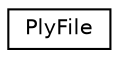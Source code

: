 digraph G
{
  edge [fontname="Helvetica",fontsize="10",labelfontname="Helvetica",labelfontsize="10"];
  node [fontname="Helvetica",fontsize="10",shape=record];
  rankdir=LR;
  Node1 [label="PlyFile",height=0.2,width=0.4,color="black", fillcolor="white", style="filled",URL="$d7/dc4/structPlyFile.html"];
}
